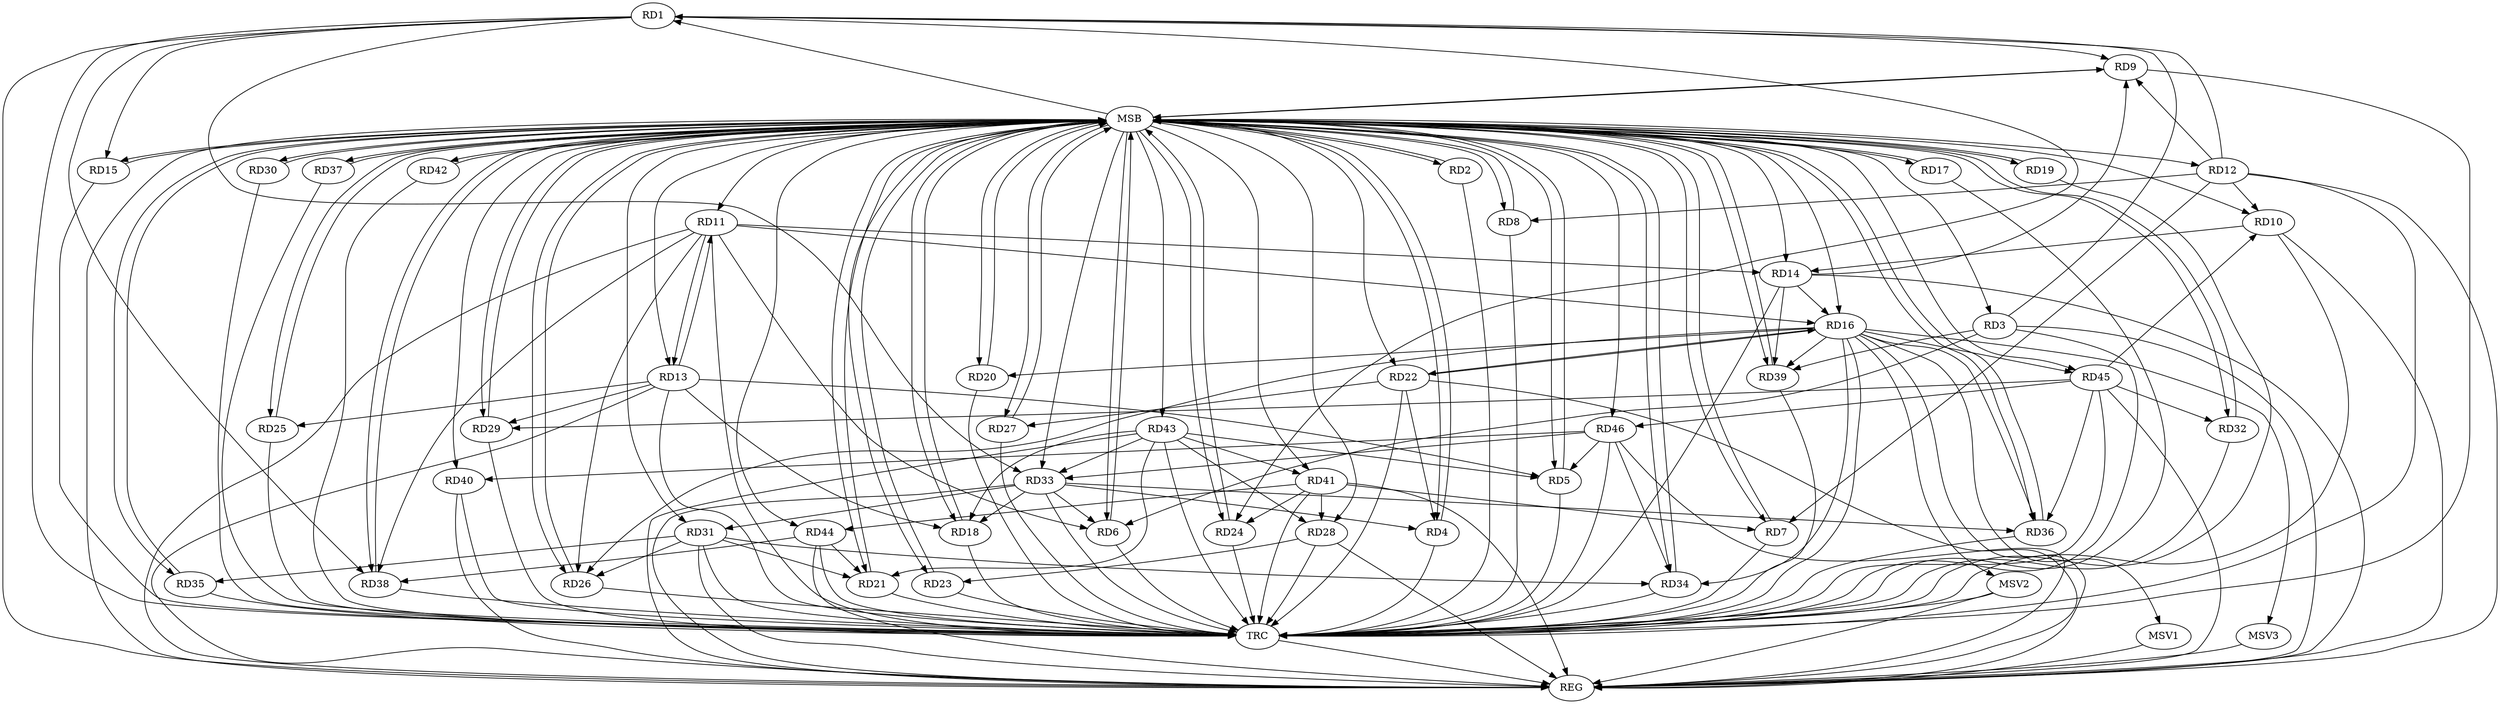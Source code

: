 strict digraph G {
  RD1 [ label="RD1" ];
  RD2 [ label="RD2" ];
  RD3 [ label="RD3" ];
  RD4 [ label="RD4" ];
  RD5 [ label="RD5" ];
  RD6 [ label="RD6" ];
  RD7 [ label="RD7" ];
  RD8 [ label="RD8" ];
  RD9 [ label="RD9" ];
  RD10 [ label="RD10" ];
  RD11 [ label="RD11" ];
  RD12 [ label="RD12" ];
  RD13 [ label="RD13" ];
  RD14 [ label="RD14" ];
  RD15 [ label="RD15" ];
  RD16 [ label="RD16" ];
  RD17 [ label="RD17" ];
  RD18 [ label="RD18" ];
  RD19 [ label="RD19" ];
  RD20 [ label="RD20" ];
  RD21 [ label="RD21" ];
  RD22 [ label="RD22" ];
  RD23 [ label="RD23" ];
  RD24 [ label="RD24" ];
  RD25 [ label="RD25" ];
  RD26 [ label="RD26" ];
  RD27 [ label="RD27" ];
  RD28 [ label="RD28" ];
  RD29 [ label="RD29" ];
  RD30 [ label="RD30" ];
  RD31 [ label="RD31" ];
  RD32 [ label="RD32" ];
  RD33 [ label="RD33" ];
  RD34 [ label="RD34" ];
  RD35 [ label="RD35" ];
  RD36 [ label="RD36" ];
  RD37 [ label="RD37" ];
  RD38 [ label="RD38" ];
  RD39 [ label="RD39" ];
  RD40 [ label="RD40" ];
  RD41 [ label="RD41" ];
  RD42 [ label="RD42" ];
  RD43 [ label="RD43" ];
  RD44 [ label="RD44" ];
  RD45 [ label="RD45" ];
  RD46 [ label="RD46" ];
  REG [ label="REG" ];
  MSB [ label="MSB" ];
  TRC [ label="TRC" ];
  MSV1 [ label="MSV1" ];
  MSV2 [ label="MSV2" ];
  MSV3 [ label="MSV3" ];
  RD3 -> RD1;
  RD1 -> RD9;
  RD12 -> RD1;
  RD1 -> RD15;
  RD1 -> RD24;
  RD1 -> RD33;
  RD1 -> RD38;
  RD3 -> RD6;
  RD3 -> RD39;
  RD22 -> RD4;
  RD33 -> RD4;
  RD13 -> RD5;
  RD43 -> RD5;
  RD46 -> RD5;
  RD11 -> RD6;
  RD33 -> RD6;
  RD12 -> RD7;
  RD41 -> RD7;
  RD12 -> RD8;
  RD12 -> RD9;
  RD14 -> RD9;
  RD12 -> RD10;
  RD10 -> RD14;
  RD45 -> RD10;
  RD11 -> RD13;
  RD13 -> RD11;
  RD11 -> RD14;
  RD11 -> RD16;
  RD11 -> RD26;
  RD11 -> RD38;
  RD13 -> RD18;
  RD13 -> RD25;
  RD13 -> RD29;
  RD14 -> RD16;
  RD14 -> RD39;
  RD16 -> RD20;
  RD16 -> RD22;
  RD22 -> RD16;
  RD16 -> RD26;
  RD16 -> RD34;
  RD16 -> RD36;
  RD16 -> RD39;
  RD16 -> RD45;
  RD33 -> RD18;
  RD43 -> RD18;
  RD31 -> RD21;
  RD43 -> RD21;
  RD44 -> RD21;
  RD22 -> RD27;
  RD28 -> RD23;
  RD41 -> RD24;
  RD31 -> RD26;
  RD41 -> RD28;
  RD43 -> RD28;
  RD45 -> RD29;
  RD33 -> RD31;
  RD31 -> RD34;
  RD31 -> RD35;
  RD45 -> RD32;
  RD33 -> RD36;
  RD43 -> RD33;
  RD46 -> RD33;
  RD46 -> RD34;
  RD45 -> RD36;
  RD44 -> RD38;
  RD46 -> RD40;
  RD43 -> RD41;
  RD41 -> RD44;
  RD45 -> RD46;
  RD1 -> REG;
  RD3 -> REG;
  RD10 -> REG;
  RD11 -> REG;
  RD12 -> REG;
  RD13 -> REG;
  RD14 -> REG;
  RD16 -> REG;
  RD22 -> REG;
  RD28 -> REG;
  RD31 -> REG;
  RD33 -> REG;
  RD40 -> REG;
  RD41 -> REG;
  RD43 -> REG;
  RD44 -> REG;
  RD45 -> REG;
  RD46 -> REG;
  RD2 -> MSB;
  MSB -> RD16;
  MSB -> RD20;
  MSB -> RD34;
  MSB -> REG;
  RD4 -> MSB;
  MSB -> RD18;
  MSB -> RD28;
  RD5 -> MSB;
  MSB -> RD38;
  MSB -> RD42;
  RD6 -> MSB;
  MSB -> RD1;
  MSB -> RD4;
  MSB -> RD10;
  MSB -> RD15;
  MSB -> RD17;
  MSB -> RD26;
  MSB -> RD35;
  MSB -> RD41;
  RD7 -> MSB;
  MSB -> RD9;
  MSB -> RD23;
  MSB -> RD24;
  MSB -> RD40;
  MSB -> RD43;
  RD8 -> MSB;
  MSB -> RD7;
  MSB -> RD31;
  MSB -> RD36;
  RD9 -> MSB;
  MSB -> RD13;
  MSB -> RD25;
  MSB -> RD33;
  RD15 -> MSB;
  MSB -> RD6;
  MSB -> RD8;
  RD17 -> MSB;
  MSB -> RD2;
  RD18 -> MSB;
  MSB -> RD11;
  RD19 -> MSB;
  RD20 -> MSB;
  MSB -> RD21;
  MSB -> RD46;
  RD21 -> MSB;
  MSB -> RD3;
  MSB -> RD27;
  RD23 -> MSB;
  MSB -> RD14;
  RD24 -> MSB;
  MSB -> RD22;
  MSB -> RD44;
  RD25 -> MSB;
  RD26 -> MSB;
  MSB -> RD30;
  RD27 -> MSB;
  MSB -> RD12;
  RD29 -> MSB;
  MSB -> RD5;
  MSB -> RD37;
  RD30 -> MSB;
  RD32 -> MSB;
  MSB -> RD29;
  RD34 -> MSB;
  MSB -> RD39;
  MSB -> RD45;
  RD35 -> MSB;
  RD36 -> MSB;
  MSB -> RD19;
  RD37 -> MSB;
  RD38 -> MSB;
  RD39 -> MSB;
  MSB -> RD32;
  RD42 -> MSB;
  RD1 -> TRC;
  RD2 -> TRC;
  RD3 -> TRC;
  RD4 -> TRC;
  RD5 -> TRC;
  RD6 -> TRC;
  RD7 -> TRC;
  RD8 -> TRC;
  RD9 -> TRC;
  RD10 -> TRC;
  RD11 -> TRC;
  RD12 -> TRC;
  RD13 -> TRC;
  RD14 -> TRC;
  RD15 -> TRC;
  RD16 -> TRC;
  RD17 -> TRC;
  RD18 -> TRC;
  RD19 -> TRC;
  RD20 -> TRC;
  RD21 -> TRC;
  RD22 -> TRC;
  RD23 -> TRC;
  RD24 -> TRC;
  RD25 -> TRC;
  RD26 -> TRC;
  RD27 -> TRC;
  RD28 -> TRC;
  RD29 -> TRC;
  RD30 -> TRC;
  RD31 -> TRC;
  RD32 -> TRC;
  RD33 -> TRC;
  RD34 -> TRC;
  RD35 -> TRC;
  RD36 -> TRC;
  RD37 -> TRC;
  RD38 -> TRC;
  RD39 -> TRC;
  RD40 -> TRC;
  RD41 -> TRC;
  RD42 -> TRC;
  RD43 -> TRC;
  RD44 -> TRC;
  RD45 -> TRC;
  RD46 -> TRC;
  TRC -> REG;
  RD16 -> MSV1;
  RD16 -> MSV2;
  MSV1 -> REG;
  MSV2 -> REG;
  MSV2 -> TRC;
  RD16 -> MSV3;
  MSV3 -> REG;
}
